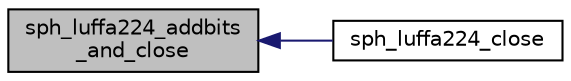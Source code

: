 digraph "sph_luffa224_addbits_and_close"
{
  edge [fontname="Helvetica",fontsize="10",labelfontname="Helvetica",labelfontsize="10"];
  node [fontname="Helvetica",fontsize="10",shape=record];
  rankdir="LR";
  Node3 [label="sph_luffa224_addbits\l_and_close",height=0.2,width=0.4,color="black", fillcolor="grey75", style="filled", fontcolor="black"];
  Node3 -> Node4 [dir="back",color="midnightblue",fontsize="10",style="solid",fontname="Helvetica"];
  Node4 [label="sph_luffa224_close",height=0.2,width=0.4,color="black", fillcolor="white", style="filled",URL="$sph__luffa_8h.html#a4ea41d3780e6c2abcaf322143c82d9f3",tooltip="Terminate the current Luffa-224 computation and output the result into the provided buffer..."];
}

